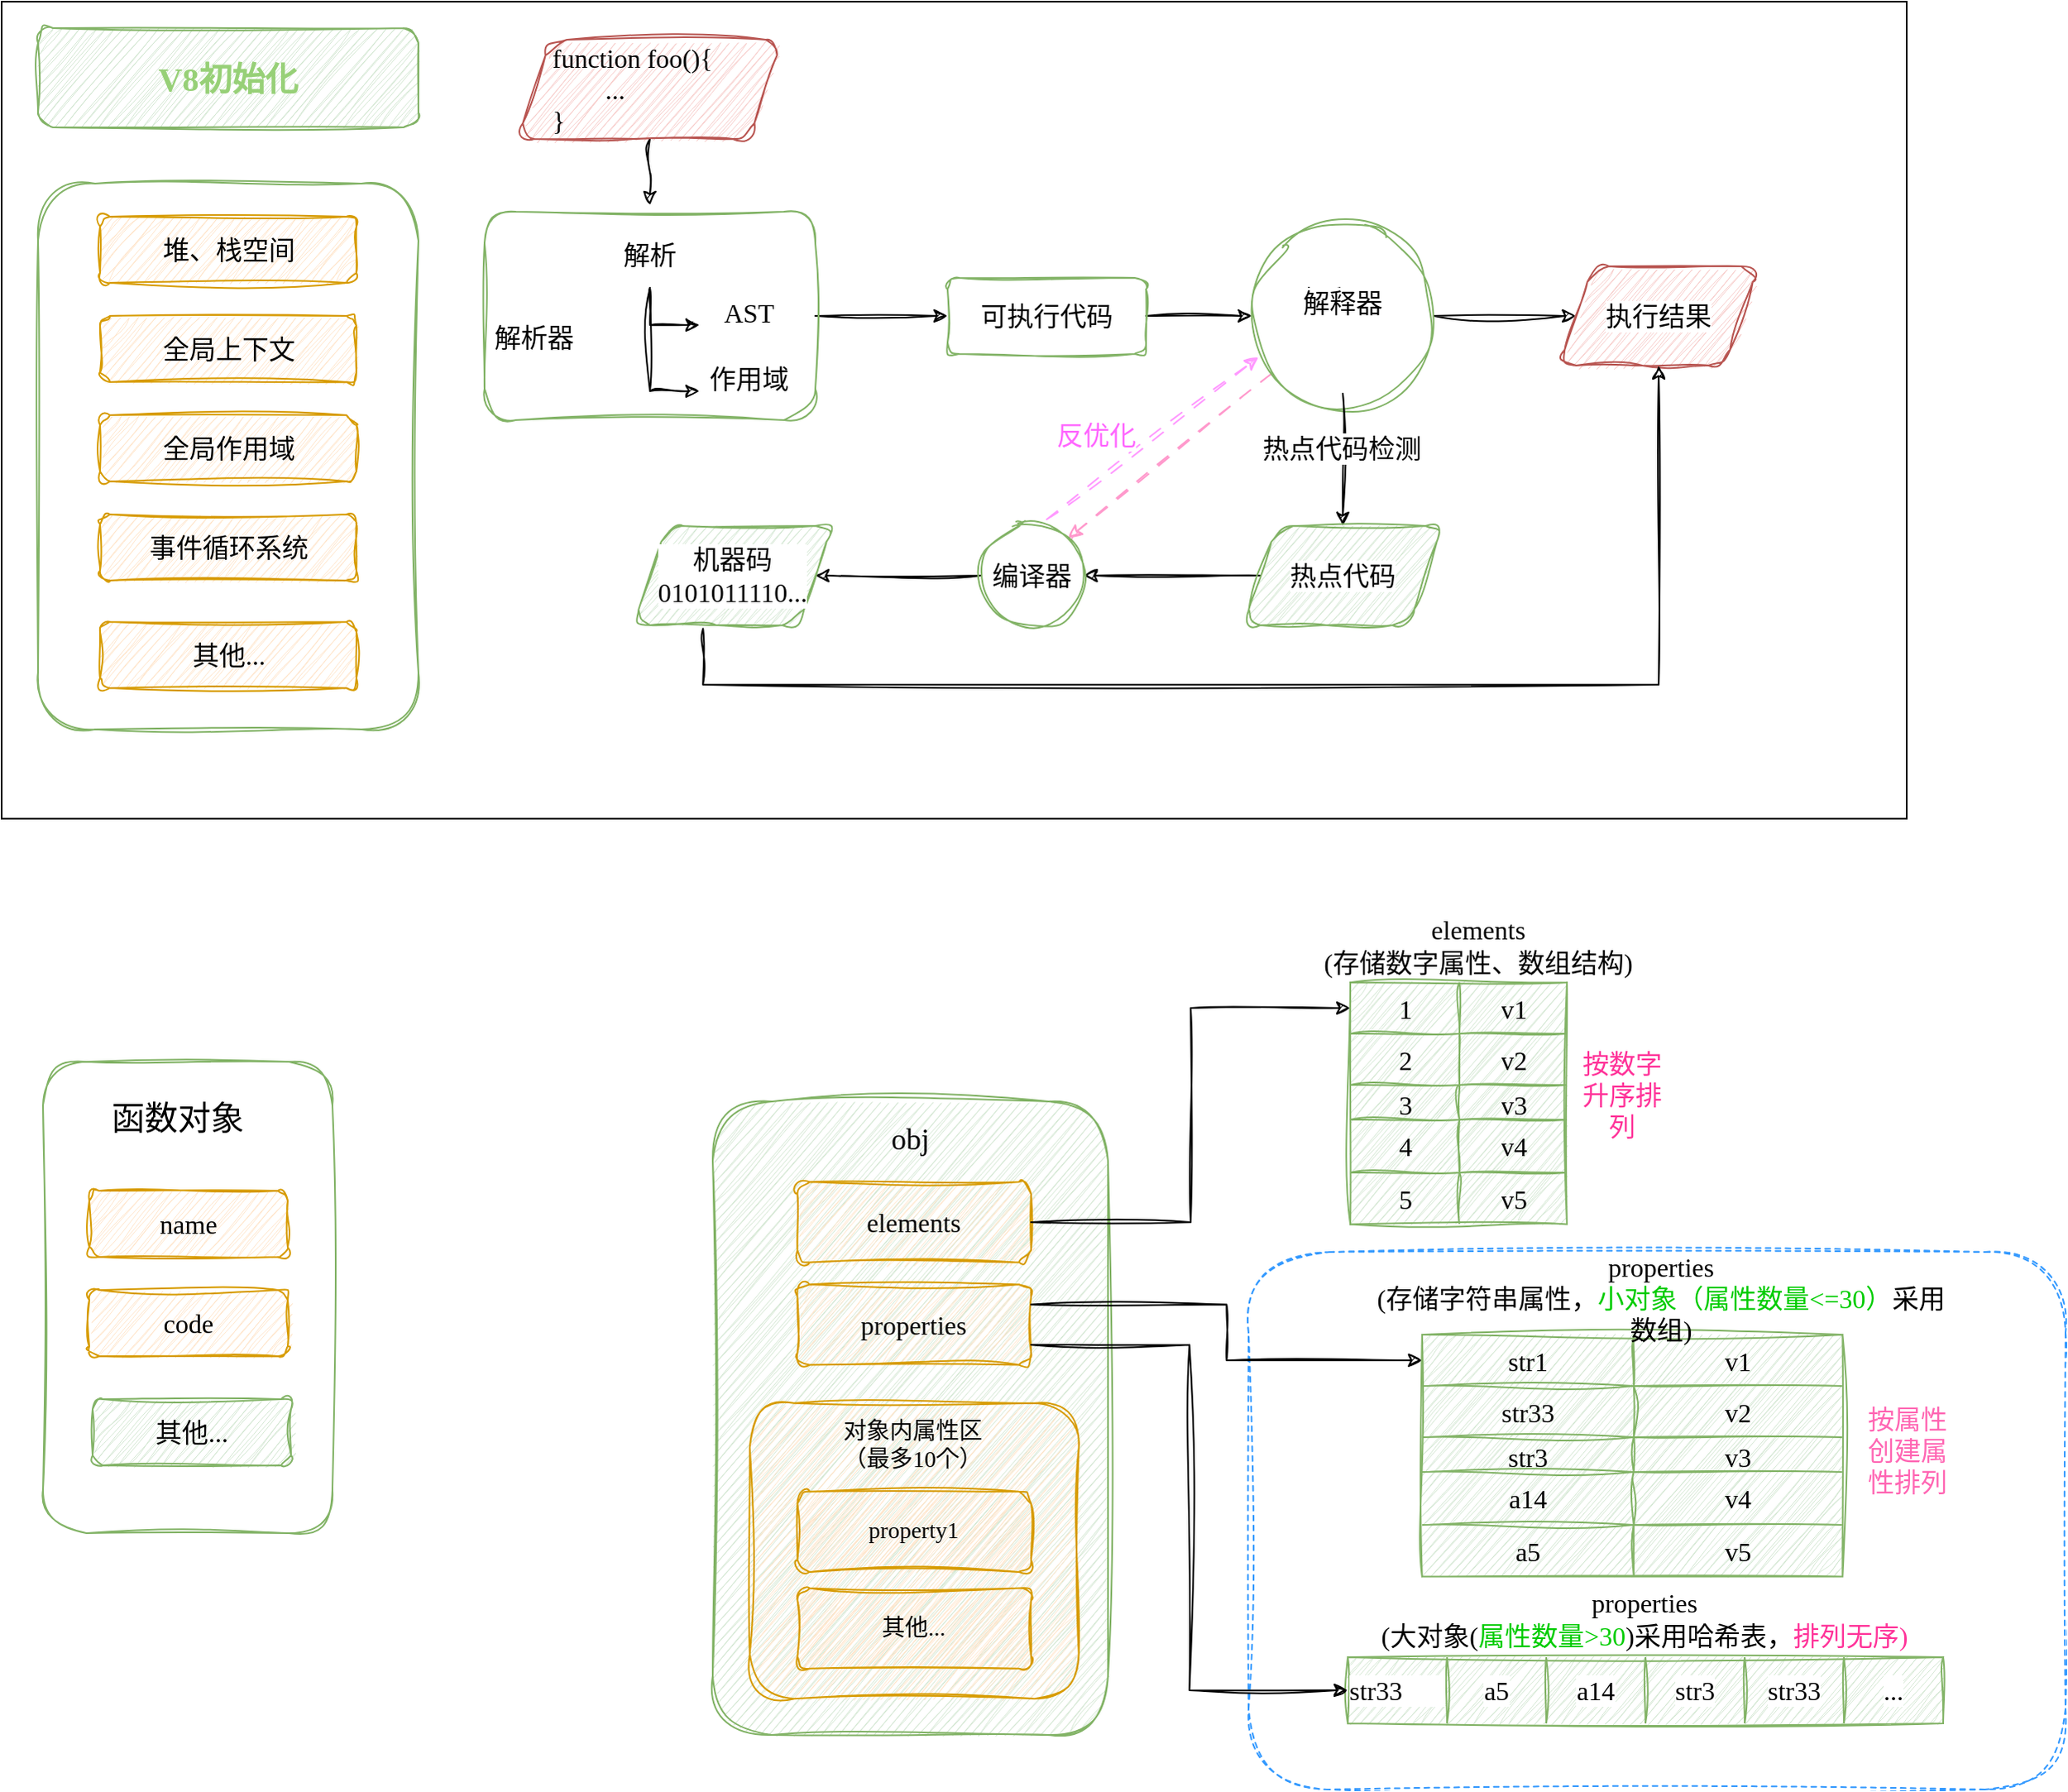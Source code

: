 <mxfile version="24.7.6">
  <diagram name="第 1 页" id="N8yTu8ngsfM2NgkB9GH7">
    <mxGraphModel dx="1420" dy="813" grid="0" gridSize="10" guides="1" tooltips="1" connect="1" arrows="1" fold="1" page="1" pageScale="1" pageWidth="2336" pageHeight="1654" math="0" shadow="0">
      <root>
        <mxCell id="0" />
        <mxCell id="1" parent="0" />
        <mxCell id="8RS-Y_VaHB5oV3ZXM7iS-42" value="" style="group" parent="1" vertex="1" connectable="0">
          <mxGeometry x="85" y="26" width="1138" height="484" as="geometry" />
        </mxCell>
        <mxCell id="3fp7J-1nxwor3pY37bPl-29" value="" style="group;sketch=1;curveFitting=1;jiggle=2;" vertex="1" connectable="0" parent="8RS-Y_VaHB5oV3ZXM7iS-42">
          <mxGeometry x="-22" y="-16" width="1152" height="494" as="geometry" />
        </mxCell>
        <mxCell id="3fp7J-1nxwor3pY37bPl-28" value="" style="rounded=0;whiteSpace=wrap;html=1;" vertex="1" parent="3fp7J-1nxwor3pY37bPl-29">
          <mxGeometry width="1152" height="494" as="geometry" />
        </mxCell>
        <mxCell id="8RS-Y_VaHB5oV3ZXM7iS-1" value="&lt;b style=&quot;font-size: 20px;&quot;&gt;V8初始化&lt;/b&gt;" style="rounded=1;whiteSpace=wrap;html=1;sketch=1;curveFitting=1;jiggle=2;fontSize=20;fontFamily=ZCOOL KuaiLe;fontSource=https%3A%2F%2Ffonts.googleapis.com%2Fcss%3Ffamily%3DZCOOL%2BKuaiLe;fillColor=#d5e8d4;strokeColor=#82b366;fontStyle=0;fontColor=#97D077;" parent="3fp7J-1nxwor3pY37bPl-29" vertex="1">
          <mxGeometry x="22" y="16" width="230" height="60" as="geometry" />
        </mxCell>
        <mxCell id="8RS-Y_VaHB5oV3ZXM7iS-2" value="" style="rounded=1;whiteSpace=wrap;html=1;sketch=1;curveFitting=1;jiggle=2;fontSize=16;fontFamily=ZCOOL KuaiLe;fontSource=https%3A%2F%2Ffonts.googleapis.com%2Fcss%3Ffamily%3DZCOOL%2BKuaiLe;fontStyle=0;fillColor=none;strokeColor=#82b366;" parent="3fp7J-1nxwor3pY37bPl-29" vertex="1">
          <mxGeometry x="22" y="110" width="230" height="330" as="geometry" />
        </mxCell>
        <mxCell id="8RS-Y_VaHB5oV3ZXM7iS-4" value="堆、栈空间" style="rounded=1;whiteSpace=wrap;html=1;sketch=1;curveFitting=1;jiggle=2;fontSize=16;fontFamily=ZCOOL KuaiLe;fontSource=https%3A%2F%2Ffonts.googleapis.com%2Fcss%3Ffamily%3DZCOOL%2BKuaiLe;fillColor=#ffe6cc;strokeColor=#d79b00;fontStyle=0" parent="3fp7J-1nxwor3pY37bPl-29" vertex="1">
          <mxGeometry x="59.5" y="130" width="155" height="40" as="geometry" />
        </mxCell>
        <mxCell id="8RS-Y_VaHB5oV3ZXM7iS-5" value="全局上下文" style="rounded=1;whiteSpace=wrap;html=1;sketch=1;curveFitting=1;jiggle=2;fontSize=16;fontFamily=ZCOOL KuaiLe;fontSource=https%3A%2F%2Ffonts.googleapis.com%2Fcss%3Ffamily%3DZCOOL%2BKuaiLe;fillColor=#ffe6cc;strokeColor=#d79b00;fontStyle=0" parent="3fp7J-1nxwor3pY37bPl-29" vertex="1">
          <mxGeometry x="59.5" y="190" width="155" height="40" as="geometry" />
        </mxCell>
        <mxCell id="8RS-Y_VaHB5oV3ZXM7iS-6" value="全局作用域" style="rounded=1;whiteSpace=wrap;html=1;sketch=1;curveFitting=1;jiggle=2;fontSize=16;fontFamily=ZCOOL KuaiLe;fontSource=https%3A%2F%2Ffonts.googleapis.com%2Fcss%3Ffamily%3DZCOOL%2BKuaiLe;fillColor=#ffe6cc;strokeColor=#d79b00;fontStyle=0" parent="3fp7J-1nxwor3pY37bPl-29" vertex="1">
          <mxGeometry x="59.5" y="250" width="155" height="40" as="geometry" />
        </mxCell>
        <mxCell id="8RS-Y_VaHB5oV3ZXM7iS-7" value="事件循环系统" style="rounded=1;whiteSpace=wrap;html=1;sketch=1;curveFitting=1;jiggle=2;fontSize=16;fontFamily=ZCOOL KuaiLe;fontSource=https%3A%2F%2Ffonts.googleapis.com%2Fcss%3Ffamily%3DZCOOL%2BKuaiLe;fillColor=#ffe6cc;strokeColor=#d79b00;fontStyle=0" parent="3fp7J-1nxwor3pY37bPl-29" vertex="1">
          <mxGeometry x="59.5" y="310" width="155" height="40" as="geometry" />
        </mxCell>
        <mxCell id="8RS-Y_VaHB5oV3ZXM7iS-8" value="其他..." style="rounded=1;whiteSpace=wrap;html=1;sketch=1;curveFitting=1;jiggle=2;fontSize=16;fontFamily=ZCOOL KuaiLe;fontSource=https%3A%2F%2Ffonts.googleapis.com%2Fcss%3Ffamily%3DZCOOL%2BKuaiLe;fillColor=#ffe6cc;strokeColor=#d79b00;fontStyle=0" parent="3fp7J-1nxwor3pY37bPl-29" vertex="1">
          <mxGeometry x="59.5" y="375" width="155" height="40" as="geometry" />
        </mxCell>
        <mxCell id="8RS-Y_VaHB5oV3ZXM7iS-10" style="edgeStyle=orthogonalEdgeStyle;rounded=0;orthogonalLoop=1;jettySize=auto;html=1;fontFamily=ZCOOL KuaiLe;fontSource=https%3A%2F%2Ffonts.googleapis.com%2Fcss%3Ffamily%3DZCOOL%2BKuaiLe;fontSize=16;fontColor=default;fontStyle=0;sketch=1;curveFitting=1;jiggle=2;" parent="3fp7J-1nxwor3pY37bPl-29" source="8RS-Y_VaHB5oV3ZXM7iS-9" edge="1">
          <mxGeometry relative="1" as="geometry">
            <mxPoint x="392" y="123" as="targetPoint" />
          </mxGeometry>
        </mxCell>
        <mxCell id="8RS-Y_VaHB5oV3ZXM7iS-9" value="function foo(){&lt;br&gt;&lt;span style=&quot;white-space: pre;&quot;&gt;&#x9;&lt;/span&gt;...&lt;div&gt;}&lt;/div&gt;" style="shape=parallelogram;perimeter=parallelogramPerimeter;whiteSpace=wrap;html=1;fixedSize=1;rounded=1;sketch=1;jiggle=2;curveFitting=1;strokeColor=#b85450;align=left;verticalAlign=middle;fontFamily=ZCOOL KuaiLe;fontSource=https%3A%2F%2Ffonts.googleapis.com%2Fcss%3Ffamily%3DZCOOL%2BKuaiLe;fontSize=16;fontStyle=0;fillColor=#f8cecc;spacingLeft=19;" parent="3fp7J-1nxwor3pY37bPl-29" vertex="1">
          <mxGeometry x="312" y="23" width="160" height="60" as="geometry" />
        </mxCell>
        <mxCell id="8RS-Y_VaHB5oV3ZXM7iS-19" style="edgeStyle=orthogonalEdgeStyle;shape=connector;rounded=0;sketch=1;jiggle=2;curveFitting=1;orthogonalLoop=1;jettySize=auto;html=1;entryX=0;entryY=0.5;entryDx=0;entryDy=0;strokeColor=default;align=center;verticalAlign=middle;fontFamily=ZCOOL KuaiLe;fontSource=https%3A%2F%2Ffonts.googleapis.com%2Fcss%3Ffamily%3DZCOOL%2BKuaiLe;fontSize=16;fontColor=default;fontStyle=0;labelBackgroundColor=default;endArrow=classic;" parent="3fp7J-1nxwor3pY37bPl-29" source="8RS-Y_VaHB5oV3ZXM7iS-11" target="8RS-Y_VaHB5oV3ZXM7iS-18" edge="1">
          <mxGeometry relative="1" as="geometry" />
        </mxCell>
        <mxCell id="8RS-Y_VaHB5oV3ZXM7iS-11" value="" style="rounded=1;whiteSpace=wrap;html=1;sketch=1;jiggle=2;curveFitting=1;strokeColor=#82b366;align=center;verticalAlign=middle;fontFamily=ZCOOL KuaiLe;fontSource=https%3A%2F%2Ffonts.googleapis.com%2Fcss%3Ffamily%3DZCOOL%2BKuaiLe;fontSize=16;fontColor=default;fontStyle=0;labelBackgroundColor=default;fillColor=none;" parent="3fp7J-1nxwor3pY37bPl-29" vertex="1">
          <mxGeometry x="292" y="127" width="200" height="126" as="geometry" />
        </mxCell>
        <mxCell id="8RS-Y_VaHB5oV3ZXM7iS-12" value="解析器" style="text;html=1;align=center;verticalAlign=middle;whiteSpace=wrap;rounded=0;fontFamily=ZCOOL KuaiLe;fontSource=https%3A%2F%2Ffonts.googleapis.com%2Fcss%3Ffamily%3DZCOOL%2BKuaiLe;fontSize=16;fontColor=default;fontStyle=0;labelBackgroundColor=default;" parent="3fp7J-1nxwor3pY37bPl-29" vertex="1">
          <mxGeometry x="292" y="183" width="60" height="40" as="geometry" />
        </mxCell>
        <mxCell id="8RS-Y_VaHB5oV3ZXM7iS-13" value="AST" style="text;html=1;align=center;verticalAlign=middle;whiteSpace=wrap;rounded=0;fontFamily=ZCOOL KuaiLe;fontSource=https%3A%2F%2Ffonts.googleapis.com%2Fcss%3Ffamily%3DZCOOL%2BKuaiLe;fontSize=16;fontColor=default;fontStyle=0;labelBackgroundColor=default;" parent="3fp7J-1nxwor3pY37bPl-29" vertex="1">
          <mxGeometry x="422" y="173" width="60" height="30" as="geometry" />
        </mxCell>
        <mxCell id="8RS-Y_VaHB5oV3ZXM7iS-14" value="作用域" style="text;html=1;align=center;verticalAlign=middle;whiteSpace=wrap;rounded=0;fontFamily=ZCOOL KuaiLe;fontSource=https%3A%2F%2Ffonts.googleapis.com%2Fcss%3Ffamily%3DZCOOL%2BKuaiLe;fontSize=16;fontColor=default;fontStyle=0;labelBackgroundColor=default;" parent="3fp7J-1nxwor3pY37bPl-29" vertex="1">
          <mxGeometry x="422" y="213" width="60" height="30" as="geometry" />
        </mxCell>
        <mxCell id="8RS-Y_VaHB5oV3ZXM7iS-16" style="edgeStyle=orthogonalEdgeStyle;shape=connector;rounded=0;sketch=1;jiggle=2;curveFitting=1;orthogonalLoop=1;jettySize=auto;html=1;entryX=0;entryY=0.75;entryDx=0;entryDy=0;strokeColor=default;align=center;verticalAlign=middle;fontFamily=ZCOOL KuaiLe;fontSource=https%3A%2F%2Ffonts.googleapis.com%2Fcss%3Ffamily%3DZCOOL%2BKuaiLe;fontSize=16;fontColor=default;fontStyle=0;labelBackgroundColor=default;endArrow=classic;" parent="3fp7J-1nxwor3pY37bPl-29" source="8RS-Y_VaHB5oV3ZXM7iS-15" target="8RS-Y_VaHB5oV3ZXM7iS-13" edge="1">
          <mxGeometry relative="1" as="geometry" />
        </mxCell>
        <mxCell id="8RS-Y_VaHB5oV3ZXM7iS-17" style="edgeStyle=orthogonalEdgeStyle;shape=connector;rounded=0;sketch=1;jiggle=2;curveFitting=1;orthogonalLoop=1;jettySize=auto;html=1;entryX=0;entryY=0.75;entryDx=0;entryDy=0;strokeColor=default;align=center;verticalAlign=middle;fontFamily=ZCOOL KuaiLe;fontSource=https%3A%2F%2Ffonts.googleapis.com%2Fcss%3Ffamily%3DZCOOL%2BKuaiLe;fontSize=16;fontColor=default;fontStyle=0;labelBackgroundColor=default;endArrow=classic;" parent="3fp7J-1nxwor3pY37bPl-29" source="8RS-Y_VaHB5oV3ZXM7iS-15" target="8RS-Y_VaHB5oV3ZXM7iS-14" edge="1">
          <mxGeometry relative="1" as="geometry" />
        </mxCell>
        <mxCell id="8RS-Y_VaHB5oV3ZXM7iS-15" value="解析" style="text;html=1;align=center;verticalAlign=middle;whiteSpace=wrap;rounded=0;fontFamily=ZCOOL KuaiLe;fontSource=https%3A%2F%2Ffonts.googleapis.com%2Fcss%3Ffamily%3DZCOOL%2BKuaiLe;fontSize=16;fontColor=default;fontStyle=0;labelBackgroundColor=default;" parent="3fp7J-1nxwor3pY37bPl-29" vertex="1">
          <mxGeometry x="362" y="133" width="60" height="40" as="geometry" />
        </mxCell>
        <mxCell id="8RS-Y_VaHB5oV3ZXM7iS-21" value="" style="edgeStyle=orthogonalEdgeStyle;shape=connector;rounded=0;sketch=1;jiggle=2;curveFitting=1;orthogonalLoop=1;jettySize=auto;html=1;strokeColor=default;align=center;verticalAlign=middle;fontFamily=ZCOOL KuaiLe;fontSource=https%3A%2F%2Ffonts.googleapis.com%2Fcss%3Ffamily%3DZCOOL%2BKuaiLe;fontSize=16;fontColor=default;fontStyle=0;labelBackgroundColor=default;endArrow=classic;" parent="3fp7J-1nxwor3pY37bPl-29" source="8RS-Y_VaHB5oV3ZXM7iS-18" target="8RS-Y_VaHB5oV3ZXM7iS-20" edge="1">
          <mxGeometry relative="1" as="geometry" />
        </mxCell>
        <mxCell id="8RS-Y_VaHB5oV3ZXM7iS-18" value="可执行代码" style="rounded=1;whiteSpace=wrap;html=1;sketch=1;jiggle=2;curveFitting=1;strokeColor=#82b366;align=center;verticalAlign=middle;fontFamily=ZCOOL KuaiLe;fontSource=https%3A%2F%2Ffonts.googleapis.com%2Fcss%3Ffamily%3DZCOOL%2BKuaiLe;fontSize=16;fontColor=default;fontStyle=0;labelBackgroundColor=default;fillColor=none;" parent="3fp7J-1nxwor3pY37bPl-29" vertex="1">
          <mxGeometry x="572" y="167" width="120" height="46" as="geometry" />
        </mxCell>
        <mxCell id="8RS-Y_VaHB5oV3ZXM7iS-23" value="" style="edgeStyle=orthogonalEdgeStyle;shape=connector;rounded=0;sketch=1;jiggle=2;curveFitting=1;orthogonalLoop=1;jettySize=auto;html=1;strokeColor=default;align=center;verticalAlign=middle;fontFamily=ZCOOL KuaiLe;fontSource=https%3A%2F%2Ffonts.googleapis.com%2Fcss%3Ffamily%3DZCOOL%2BKuaiLe;fontSize=16;fontColor=default;fontStyle=0;labelBackgroundColor=default;endArrow=classic;" parent="3fp7J-1nxwor3pY37bPl-29" source="8RS-Y_VaHB5oV3ZXM7iS-20" target="8RS-Y_VaHB5oV3ZXM7iS-22" edge="1">
          <mxGeometry relative="1" as="geometry" />
        </mxCell>
        <mxCell id="8RS-Y_VaHB5oV3ZXM7iS-38" style="shape=connector;rounded=0;orthogonalLoop=1;jettySize=auto;html=1;entryX=1;entryY=0;entryDx=0;entryDy=0;strokeColor=#FF99CC;align=center;verticalAlign=middle;fontFamily=ZCOOL KuaiLe;fontSource=https%3A%2F%2Ffonts.googleapis.com%2Fcss%3Ffamily%3DZCOOL%2BKuaiLe;fontSize=16;fontColor=default;fontStyle=0;labelBackgroundColor=default;endArrow=classic;dashed=1;dashPattern=8 8;sketch=1;curveFitting=1;jiggle=2;" parent="3fp7J-1nxwor3pY37bPl-29" source="8RS-Y_VaHB5oV3ZXM7iS-20" target="8RS-Y_VaHB5oV3ZXM7iS-31" edge="1">
          <mxGeometry relative="1" as="geometry" />
        </mxCell>
        <mxCell id="8RS-Y_VaHB5oV3ZXM7iS-20" value="&#xa;&lt;span style=&quot;color: rgb(0, 0, 0); font-family: &amp;quot;ZCOOL KuaiLe&amp;quot;; font-size: 16px; font-style: normal; font-variant-ligatures: normal; font-variant-caps: normal; font-weight: 400; letter-spacing: normal; orphans: 2; text-align: center; text-indent: 0px; text-transform: none; widows: 2; word-spacing: 0px; -webkit-text-stroke-width: 0px; white-space: normal; background-color: rgb(255, 255, 255); text-decoration-thickness: initial; text-decoration-style: initial; text-decoration-color: initial; display: inline !important; float: none;&quot;&gt;解释器&lt;/span&gt;&#xa;&#xa;" style="ellipse;whiteSpace=wrap;html=1;fontSize=16;fontFamily=ZCOOL KuaiLe;fillColor=none;strokeColor=#82b366;rounded=1;sketch=1;jiggle=2;curveFitting=1;fontSource=https%3A%2F%2Ffonts.googleapis.com%2Fcss%3Ffamily%3DZCOOL%2BKuaiLe;fontStyle=0;labelBackgroundColor=default;" parent="3fp7J-1nxwor3pY37bPl-29" vertex="1">
          <mxGeometry x="756" y="133.5" width="110" height="113" as="geometry" />
        </mxCell>
        <mxCell id="8RS-Y_VaHB5oV3ZXM7iS-22" value="执行结果" style="shape=parallelogram;perimeter=parallelogramPerimeter;whiteSpace=wrap;html=1;fixedSize=1;fontSize=16;fontFamily=ZCOOL KuaiLe;fillColor=#f8cecc;strokeColor=#b85450;rounded=1;sketch=1;jiggle=2;curveFitting=1;fontSource=https%3A%2F%2Ffonts.googleapis.com%2Fcss%3Ffamily%3DZCOOL%2BKuaiLe;fontStyle=0;labelBackgroundColor=default;" parent="3fp7J-1nxwor3pY37bPl-29" vertex="1">
          <mxGeometry x="942" y="160" width="120" height="60" as="geometry" />
        </mxCell>
        <mxCell id="8RS-Y_VaHB5oV3ZXM7iS-25" style="edgeStyle=orthogonalEdgeStyle;shape=connector;rounded=0;sketch=1;jiggle=2;curveFitting=1;orthogonalLoop=1;jettySize=auto;html=1;strokeColor=default;align=center;verticalAlign=middle;fontFamily=ZCOOL KuaiLe;fontSource=https%3A%2F%2Ffonts.googleapis.com%2Fcss%3Ffamily%3DZCOOL%2BKuaiLe;fontSize=16;fontColor=default;fontStyle=0;labelBackgroundColor=default;endArrow=classic;entryX=0.5;entryY=0;entryDx=0;entryDy=0;" parent="3fp7J-1nxwor3pY37bPl-29" source="8RS-Y_VaHB5oV3ZXM7iS-24" target="8RS-Y_VaHB5oV3ZXM7iS-28" edge="1">
          <mxGeometry relative="1" as="geometry">
            <mxPoint x="811.0" y="323" as="targetPoint" />
          </mxGeometry>
        </mxCell>
        <mxCell id="8RS-Y_VaHB5oV3ZXM7iS-26" value="热点代码检测" style="edgeLabel;html=1;align=center;verticalAlign=middle;resizable=0;points=[];rounded=1;sketch=1;jiggle=2;curveFitting=1;strokeColor=#82b366;fontFamily=ZCOOL KuaiLe;fontSource=https%3A%2F%2Ffonts.googleapis.com%2Fcss%3Ffamily%3DZCOOL%2BKuaiLe;fontSize=16;fontColor=default;fontStyle=0;labelBackgroundColor=default;fillColor=#d5e8d4;" parent="8RS-Y_VaHB5oV3ZXM7iS-25" vertex="1" connectable="0">
          <mxGeometry x="-0.179" y="-1" relative="1" as="geometry">
            <mxPoint as="offset" />
          </mxGeometry>
        </mxCell>
        <mxCell id="8RS-Y_VaHB5oV3ZXM7iS-24" value="" style="shape=image;html=1;verticalAlign=top;verticalLabelPosition=bottom;labelBackgroundColor=#ffffff;imageAspect=0;aspect=fixed;image=https://cdn4.iconfinder.com/data/icons/social-media-and-logos-12/32/Logo_reddit_robot-128.png;rounded=1;strokeColor=#82b366;align=center;fontFamily=ZCOOL KuaiLe;fontSource=https%3A%2F%2Ffonts.googleapis.com%2Fcss%3Ffamily%3DZCOOL%2BKuaiLe;fontSize=16;fontColor=#66B2FF;fontStyle=0;fillColor=#d5e8d4;sketch=1;curveFitting=1;jiggle=2;" parent="3fp7J-1nxwor3pY37bPl-29" vertex="1">
          <mxGeometry x="792" y="199" width="38" height="38" as="geometry" />
        </mxCell>
        <mxCell id="8RS-Y_VaHB5oV3ZXM7iS-29" style="edgeStyle=orthogonalEdgeStyle;shape=connector;rounded=0;sketch=1;jiggle=2;curveFitting=1;orthogonalLoop=1;jettySize=auto;html=1;strokeColor=default;align=center;verticalAlign=middle;fontFamily=ZCOOL KuaiLe;fontSource=https%3A%2F%2Ffonts.googleapis.com%2Fcss%3Ffamily%3DZCOOL%2BKuaiLe;fontSize=16;fontColor=default;fontStyle=0;labelBackgroundColor=default;endArrow=classic;" parent="3fp7J-1nxwor3pY37bPl-29" source="8RS-Y_VaHB5oV3ZXM7iS-28" target="8RS-Y_VaHB5oV3ZXM7iS-31" edge="1">
          <mxGeometry relative="1" as="geometry">
            <mxPoint x="702" y="363" as="targetPoint" />
          </mxGeometry>
        </mxCell>
        <mxCell id="8RS-Y_VaHB5oV3ZXM7iS-28" value="热点代码" style="shape=parallelogram;perimeter=parallelogramPerimeter;whiteSpace=wrap;html=1;fixedSize=1;rounded=1;sketch=1;jiggle=2;curveFitting=1;strokeColor=#82b366;align=center;verticalAlign=middle;fontFamily=ZCOOL KuaiLe;fontSource=https%3A%2F%2Ffonts.googleapis.com%2Fcss%3Ffamily%3DZCOOL%2BKuaiLe;fontSize=16;fontColor=default;fontStyle=0;labelBackgroundColor=default;fillColor=#d5e8d4;" parent="3fp7J-1nxwor3pY37bPl-29" vertex="1">
          <mxGeometry x="751" y="317" width="120" height="60" as="geometry" />
        </mxCell>
        <mxCell id="8RS-Y_VaHB5oV3ZXM7iS-30" value="解释器" style="text;html=1;align=center;verticalAlign=middle;whiteSpace=wrap;rounded=0;fontFamily=ZCOOL KuaiLe;fontSource=https%3A%2F%2Ffonts.googleapis.com%2Fcss%3Ffamily%3DZCOOL%2BKuaiLe;fontSize=16;fontColor=default;fontStyle=0;labelBackgroundColor=default;" parent="3fp7J-1nxwor3pY37bPl-29" vertex="1">
          <mxGeometry x="781" y="167" width="60" height="30" as="geometry" />
        </mxCell>
        <mxCell id="8RS-Y_VaHB5oV3ZXM7iS-33" style="edgeStyle=orthogonalEdgeStyle;shape=connector;rounded=0;sketch=1;jiggle=2;curveFitting=1;orthogonalLoop=1;jettySize=auto;html=1;strokeColor=default;align=center;verticalAlign=middle;fontFamily=ZCOOL KuaiLe;fontSource=https%3A%2F%2Ffonts.googleapis.com%2Fcss%3Ffamily%3DZCOOL%2BKuaiLe;fontSize=16;fontColor=default;fontStyle=0;labelBackgroundColor=default;endArrow=classic;" parent="3fp7J-1nxwor3pY37bPl-29" source="8RS-Y_VaHB5oV3ZXM7iS-31" target="8RS-Y_VaHB5oV3ZXM7iS-32" edge="1">
          <mxGeometry relative="1" as="geometry" />
        </mxCell>
        <mxCell id="8RS-Y_VaHB5oV3ZXM7iS-31" value="编译器" style="ellipse;whiteSpace=wrap;html=1;fontSize=16;fontFamily=ZCOOL KuaiLe;fillColor=none;strokeColor=#82b366;rounded=1;sketch=1;jiggle=2;curveFitting=1;fontSource=https%3A%2F%2Ffonts.googleapis.com%2Fcss%3Ffamily%3DZCOOL%2BKuaiLe;fontStyle=0;labelBackgroundColor=default;" parent="3fp7J-1nxwor3pY37bPl-29" vertex="1">
          <mxGeometry x="592" y="315" width="62.3" height="64" as="geometry" />
        </mxCell>
        <mxCell id="8RS-Y_VaHB5oV3ZXM7iS-34" style="edgeStyle=orthogonalEdgeStyle;shape=connector;rounded=0;sketch=1;jiggle=2;curveFitting=1;orthogonalLoop=1;jettySize=auto;html=1;entryX=0.5;entryY=1;entryDx=0;entryDy=0;strokeColor=default;align=center;verticalAlign=middle;fontFamily=ZCOOL KuaiLe;fontSource=https%3A%2F%2Ffonts.googleapis.com%2Fcss%3Ffamily%3DZCOOL%2BKuaiLe;fontSize=16;fontColor=default;fontStyle=0;labelBackgroundColor=default;endArrow=classic;exitX=0.351;exitY=1.036;exitDx=0;exitDy=0;exitPerimeter=0;" parent="3fp7J-1nxwor3pY37bPl-29" source="8RS-Y_VaHB5oV3ZXM7iS-32" target="8RS-Y_VaHB5oV3ZXM7iS-22" edge="1">
          <mxGeometry relative="1" as="geometry">
            <Array as="points">
              <mxPoint x="424" y="413" />
              <mxPoint x="1002" y="413" />
            </Array>
          </mxGeometry>
        </mxCell>
        <mxCell id="8RS-Y_VaHB5oV3ZXM7iS-32" value="机器码&lt;div&gt;0101011110...&lt;/div&gt;" style="shape=parallelogram;perimeter=parallelogramPerimeter;whiteSpace=wrap;html=1;fixedSize=1;rounded=1;sketch=1;jiggle=2;curveFitting=1;strokeColor=#82b366;align=center;verticalAlign=middle;fontFamily=ZCOOL KuaiLe;fontSource=https%3A%2F%2Ffonts.googleapis.com%2Fcss%3Ffamily%3DZCOOL%2BKuaiLe;fontSize=16;fontColor=default;fontStyle=0;labelBackgroundColor=default;fillColor=#d5e8d4;" parent="3fp7J-1nxwor3pY37bPl-29" vertex="1">
          <mxGeometry x="382" y="317" width="120" height="60" as="geometry" />
        </mxCell>
        <mxCell id="8RS-Y_VaHB5oV3ZXM7iS-39" style="shape=connector;rounded=0;orthogonalLoop=1;jettySize=auto;html=1;entryX=0.036;entryY=0.721;entryDx=0;entryDy=0;entryPerimeter=0;strokeColor=#FF99FF;align=center;verticalAlign=middle;fontFamily=ZCOOL KuaiLe;fontSource=https%3A%2F%2Ffonts.googleapis.com%2Fcss%3Ffamily%3DZCOOL%2BKuaiLe;fontSize=16;fontColor=default;fontStyle=0;labelBackgroundColor=default;endArrow=classic;dashed=1;dashPattern=8 8;sketch=1;curveFitting=1;jiggle=2;" parent="3fp7J-1nxwor3pY37bPl-29" target="8RS-Y_VaHB5oV3ZXM7iS-20" edge="1">
          <mxGeometry relative="1" as="geometry">
            <mxPoint x="632" y="313" as="sourcePoint" />
          </mxGeometry>
        </mxCell>
        <mxCell id="8RS-Y_VaHB5oV3ZXM7iS-40" value="反优化" style="text;html=1;align=center;verticalAlign=middle;whiteSpace=wrap;rounded=0;fontFamily=ZCOOL KuaiLe;fontSource=https%3A%2F%2Ffonts.googleapis.com%2Fcss%3Ffamily%3DZCOOL%2BKuaiLe;fontSize=16;fontColor=#FF66FF;fontStyle=0;labelBackgroundColor=default;" parent="3fp7J-1nxwor3pY37bPl-29" vertex="1">
          <mxGeometry x="632" y="246.5" width="60" height="30" as="geometry" />
        </mxCell>
        <mxCell id="3fp7J-1nxwor3pY37bPl-36" value="" style="group" vertex="1" connectable="0" parent="1">
          <mxGeometry x="88" y="651" width="175" height="285" as="geometry" />
        </mxCell>
        <mxCell id="3fp7J-1nxwor3pY37bPl-30" value="" style="rounded=1;whiteSpace=wrap;html=1;sketch=1;curveFitting=1;jiggle=2;fillColor=none;strokeColor=#82b366;" vertex="1" parent="3fp7J-1nxwor3pY37bPl-36">
          <mxGeometry width="175" height="285" as="geometry" />
        </mxCell>
        <mxCell id="3fp7J-1nxwor3pY37bPl-32" value="函数对象" style="text;html=1;align=center;verticalAlign=middle;whiteSpace=wrap;rounded=0;fontFamily=ZCOOL KuaiLe;fontSize=20;fontColor=default;fontSource=https%3A%2F%2Ffonts.googleapis.com%2Fcss%3Ffamily%3DZCOOL%2BKuaiLe;" vertex="1" parent="3fp7J-1nxwor3pY37bPl-36">
          <mxGeometry x="36" y="18" width="91" height="30" as="geometry" />
        </mxCell>
        <mxCell id="3fp7J-1nxwor3pY37bPl-33" value="name" style="rounded=1;whiteSpace=wrap;html=1;sketch=1;jiggle=2;curveFitting=1;strokeColor=#d79b00;align=center;verticalAlign=middle;fontFamily=ZCOOL KuaiLe;fontSize=16;fillColor=#ffe6cc;fontSource=https%3A%2F%2Ffonts.googleapis.com%2Fcss%3Ffamily%3DZCOOL%2BKuaiLe;" vertex="1" parent="3fp7J-1nxwor3pY37bPl-36">
          <mxGeometry x="28" y="78" width="120" height="40" as="geometry" />
        </mxCell>
        <mxCell id="3fp7J-1nxwor3pY37bPl-34" value="code" style="rounded=1;whiteSpace=wrap;html=1;sketch=1;jiggle=2;curveFitting=1;strokeColor=#d79b00;align=center;verticalAlign=middle;fontFamily=ZCOOL KuaiLe;fontSize=16;fillColor=#ffe6cc;fontSource=https%3A%2F%2Ffonts.googleapis.com%2Fcss%3Ffamily%3DZCOOL%2BKuaiLe;" vertex="1" parent="3fp7J-1nxwor3pY37bPl-36">
          <mxGeometry x="28" y="138" width="120" height="40" as="geometry" />
        </mxCell>
        <mxCell id="3fp7J-1nxwor3pY37bPl-35" value="其他..." style="rounded=1;whiteSpace=wrap;html=1;sketch=1;jiggle=2;curveFitting=1;strokeColor=#82b366;align=center;verticalAlign=middle;fontFamily=ZCOOL KuaiLe;fontSize=16;fillColor=#d5e8d4;fontSource=https%3A%2F%2Ffonts.googleapis.com%2Fcss%3Ffamily%3DZCOOL%2BKuaiLe;" vertex="1" parent="3fp7J-1nxwor3pY37bPl-36">
          <mxGeometry x="30" y="204" width="120" height="40" as="geometry" />
        </mxCell>
        <mxCell id="3fp7J-1nxwor3pY37bPl-105" value="" style="group" vertex="1" connectable="0" parent="1">
          <mxGeometry x="493" y="573" width="818" height="518" as="geometry" />
        </mxCell>
        <mxCell id="3fp7J-1nxwor3pY37bPl-104" value="" style="rounded=1;whiteSpace=wrap;html=1;sketch=1;jiggle=2;curveFitting=1;align=center;verticalAlign=middle;fontFamily=ZCOOL KuaiLe;fontSource=https%3A%2F%2Ffonts.googleapis.com%2Fcss%3Ffamily%3DZCOOL%2BKuaiLe;fontSize=16;labelBackgroundColor=default;dashed=1;strokeColor=#3399FF;" vertex="1" parent="3fp7J-1nxwor3pY37bPl-105">
          <mxGeometry x="324" y="193" width="494" height="325" as="geometry" />
        </mxCell>
        <mxCell id="3fp7J-1nxwor3pY37bPl-51" value="" style="group" vertex="1" connectable="0" parent="3fp7J-1nxwor3pY37bPl-105">
          <mxGeometry y="102" width="239" height="383" as="geometry" />
        </mxCell>
        <mxCell id="3fp7J-1nxwor3pY37bPl-37" value="" style="rounded=1;whiteSpace=wrap;html=1;sketch=1;jiggle=2;curveFitting=1;strokeColor=#82b366;align=center;verticalAlign=middle;fontFamily=ZCOOL KuaiLe;fontSource=https%3A%2F%2Ffonts.googleapis.com%2Fcss%3Ffamily%3DZCOOL%2BKuaiLe;fontSize=16;fontColor=default;fillColor=#d5e8d4;" vertex="1" parent="3fp7J-1nxwor3pY37bPl-51">
          <mxGeometry width="239" height="383.0" as="geometry" />
        </mxCell>
        <mxCell id="3fp7J-1nxwor3pY37bPl-38" value="obj" style="text;html=1;align=center;verticalAlign=middle;whiteSpace=wrap;rounded=0;fontFamily=ZCOOL KuaiLe;fontSource=https%3A%2F%2Ffonts.googleapis.com%2Fcss%3Ffamily%3DZCOOL%2BKuaiLe;fontSize=18;fontColor=default;" vertex="1" parent="3fp7J-1nxwor3pY37bPl-51">
          <mxGeometry x="84.18" y="4.863" width="70.64" height="36.476" as="geometry" />
        </mxCell>
        <mxCell id="3fp7J-1nxwor3pY37bPl-45" value="elements" style="rounded=1;whiteSpace=wrap;html=1;sketch=1;jiggle=2;curveFitting=1;strokeColor=#d79b00;align=center;verticalAlign=middle;fontFamily=ZCOOL KuaiLe;fontSize=16;fillColor=#ffe6cc;fontSource=https%3A%2F%2Ffonts.googleapis.com%2Fcss%3Ffamily%3DZCOOL%2BKuaiLe;" vertex="1" parent="3fp7J-1nxwor3pY37bPl-51">
          <mxGeometry x="51.214" y="48.635" width="141.281" height="48.635" as="geometry" />
        </mxCell>
        <mxCell id="3fp7J-1nxwor3pY37bPl-46" value="properties" style="rounded=1;whiteSpace=wrap;html=1;sketch=1;jiggle=2;curveFitting=1;strokeColor=#d79b00;align=center;verticalAlign=middle;fontFamily=ZCOOL KuaiLe;fontSize=16;fillColor=#ffe6cc;fontSource=https%3A%2F%2Ffonts.googleapis.com%2Fcss%3Ffamily%3DZCOOL%2BKuaiLe;" vertex="1" parent="3fp7J-1nxwor3pY37bPl-51">
          <mxGeometry x="51.214" y="110.644" width="141.281" height="48.635" as="geometry" />
        </mxCell>
        <mxCell id="3fp7J-1nxwor3pY37bPl-47" value="" style="rounded=1;whiteSpace=wrap;html=1;sketch=1;jiggle=2;curveFitting=1;strokeColor=#d79b00;align=center;verticalAlign=middle;fontFamily=ZCOOL KuaiLe;fontSize=16;fillColor=#ffe6cc;fontSource=https%3A%2F%2Ffonts.googleapis.com%2Fcss%3Ffamily%3DZCOOL%2BKuaiLe;" vertex="1" parent="3fp7J-1nxwor3pY37bPl-51">
          <mxGeometry x="22.369" y="182.381" width="198.97" height="178.733" as="geometry" />
        </mxCell>
        <mxCell id="3fp7J-1nxwor3pY37bPl-48" value="对象内属性区&lt;div&gt;（最多10个）&lt;/div&gt;" style="text;html=1;align=center;verticalAlign=middle;whiteSpace=wrap;rounded=0;fontFamily=ZCOOL KuaiLe;fontSource=https%3A%2F%2Ffonts.googleapis.com%2Fcss%3Ffamily%3DZCOOL%2BKuaiLe;fontSize=14;fontColor=default;" vertex="1" parent="3fp7J-1nxwor3pY37bPl-51">
          <mxGeometry x="36.498" y="189.676" width="169.537" height="36.476" as="geometry" />
        </mxCell>
        <mxCell id="3fp7J-1nxwor3pY37bPl-49" value="property1" style="rounded=1;whiteSpace=wrap;html=1;sketch=1;jiggle=2;curveFitting=1;strokeColor=#d79b00;align=center;verticalAlign=middle;fontFamily=ZCOOL KuaiLe;fontSize=14;fillColor=#ffe6cc;fontSource=https%3A%2F%2Ffonts.googleapis.com%2Fcss%3Ffamily%3DZCOOL%2BKuaiLe;" vertex="1" parent="3fp7J-1nxwor3pY37bPl-51">
          <mxGeometry x="51.214" y="235.879" width="141.281" height="48.635" as="geometry" />
        </mxCell>
        <mxCell id="3fp7J-1nxwor3pY37bPl-50" value="其他..." style="rounded=1;whiteSpace=wrap;html=1;sketch=1;jiggle=2;curveFitting=1;strokeColor=#d79b00;align=center;verticalAlign=middle;fontFamily=ZCOOL KuaiLe;fontSize=14;fillColor=#ffe6cc;fontSource=https%3A%2F%2Ffonts.googleapis.com%2Fcss%3Ffamily%3DZCOOL%2BKuaiLe;" vertex="1" parent="3fp7J-1nxwor3pY37bPl-51">
          <mxGeometry x="51.214" y="294.241" width="141.281" height="48.635" as="geometry" />
        </mxCell>
        <mxCell id="3fp7J-1nxwor3pY37bPl-70" value="" style="group" vertex="1" connectable="0" parent="3fp7J-1nxwor3pY37bPl-105">
          <mxGeometry x="367" width="213" height="176.25" as="geometry" />
        </mxCell>
        <mxCell id="3fp7J-1nxwor3pY37bPl-53" value="" style="shape=table;startSize=0;container=1;collapsible=0;childLayout=tableLayout;rounded=1;sketch=1;jiggle=2;curveFitting=1;strokeColor=#82b366;align=center;verticalAlign=middle;fontFamily=ZCOOL KuaiLe;fontSource=https%3A%2F%2Ffonts.googleapis.com%2Fcss%3Ffamily%3DZCOOL%2BKuaiLe;fontSize=16;fontColor=default;fillColor=#d5e8d4;" vertex="1" parent="3fp7J-1nxwor3pY37bPl-70">
          <mxGeometry x="18.5" y="30" width="131" height="146.25" as="geometry" />
        </mxCell>
        <mxCell id="3fp7J-1nxwor3pY37bPl-54" value="" style="shape=tableRow;horizontal=0;startSize=0;swimlaneHead=0;swimlaneBody=0;strokeColor=inherit;top=0;left=0;bottom=0;right=0;collapsible=0;dropTarget=0;fillColor=none;points=[[0,0.5],[1,0.5]];portConstraint=eastwest;rounded=1;sketch=1;jiggle=2;curveFitting=1;align=center;verticalAlign=middle;fontFamily=ZCOOL KuaiLe;fontSource=https%3A%2F%2Ffonts.googleapis.com%2Fcss%3Ffamily%3DZCOOL%2BKuaiLe;fontSize=16;fontColor=default;" vertex="1" parent="3fp7J-1nxwor3pY37bPl-53">
          <mxGeometry width="131" height="31" as="geometry" />
        </mxCell>
        <mxCell id="3fp7J-1nxwor3pY37bPl-55" value="1" style="shape=partialRectangle;html=1;whiteSpace=wrap;connectable=0;strokeColor=inherit;overflow=hidden;fillColor=none;top=0;left=0;bottom=0;right=0;pointerEvents=1;rounded=1;sketch=1;jiggle=2;curveFitting=1;align=center;verticalAlign=middle;fontFamily=ZCOOL KuaiLe;fontSource=https%3A%2F%2Ffonts.googleapis.com%2Fcss%3Ffamily%3DZCOOL%2BKuaiLe;fontSize=16;fontColor=default;" vertex="1" parent="3fp7J-1nxwor3pY37bPl-54">
          <mxGeometry width="66" height="31" as="geometry">
            <mxRectangle width="66" height="31" as="alternateBounds" />
          </mxGeometry>
        </mxCell>
        <mxCell id="3fp7J-1nxwor3pY37bPl-56" value="v1" style="shape=partialRectangle;html=1;whiteSpace=wrap;connectable=0;strokeColor=inherit;overflow=hidden;fillColor=none;top=0;left=0;bottom=0;right=0;pointerEvents=1;rounded=1;sketch=1;jiggle=2;curveFitting=1;align=center;verticalAlign=middle;fontFamily=ZCOOL KuaiLe;fontSource=https%3A%2F%2Ffonts.googleapis.com%2Fcss%3Ffamily%3DZCOOL%2BKuaiLe;fontSize=16;fontColor=default;" vertex="1" parent="3fp7J-1nxwor3pY37bPl-54">
          <mxGeometry x="66" width="65" height="31" as="geometry">
            <mxRectangle width="65" height="31" as="alternateBounds" />
          </mxGeometry>
        </mxCell>
        <mxCell id="3fp7J-1nxwor3pY37bPl-57" value="" style="shape=tableRow;horizontal=0;startSize=0;swimlaneHead=0;swimlaneBody=0;strokeColor=inherit;top=0;left=0;bottom=0;right=0;collapsible=0;dropTarget=0;fillColor=none;points=[[0,0.5],[1,0.5]];portConstraint=eastwest;rounded=1;sketch=1;jiggle=2;curveFitting=1;align=center;verticalAlign=middle;fontFamily=ZCOOL KuaiLe;fontSource=https%3A%2F%2Ffonts.googleapis.com%2Fcss%3Ffamily%3DZCOOL%2BKuaiLe;fontSize=16;fontColor=default;" vertex="1" parent="3fp7J-1nxwor3pY37bPl-53">
          <mxGeometry y="31" width="131" height="31" as="geometry" />
        </mxCell>
        <mxCell id="3fp7J-1nxwor3pY37bPl-58" value="2" style="shape=partialRectangle;html=1;whiteSpace=wrap;connectable=0;strokeColor=inherit;overflow=hidden;fillColor=none;top=0;left=0;bottom=0;right=0;pointerEvents=1;rounded=1;sketch=1;jiggle=2;curveFitting=1;align=center;verticalAlign=middle;fontFamily=ZCOOL KuaiLe;fontSource=https%3A%2F%2Ffonts.googleapis.com%2Fcss%3Ffamily%3DZCOOL%2BKuaiLe;fontSize=16;fontColor=default;" vertex="1" parent="3fp7J-1nxwor3pY37bPl-57">
          <mxGeometry width="66" height="31" as="geometry">
            <mxRectangle width="66" height="31" as="alternateBounds" />
          </mxGeometry>
        </mxCell>
        <mxCell id="3fp7J-1nxwor3pY37bPl-59" value="v2" style="shape=partialRectangle;html=1;whiteSpace=wrap;connectable=0;strokeColor=inherit;overflow=hidden;fillColor=none;top=0;left=0;bottom=0;right=0;pointerEvents=1;rounded=1;sketch=1;jiggle=2;curveFitting=1;align=center;verticalAlign=middle;fontFamily=ZCOOL KuaiLe;fontSource=https%3A%2F%2Ffonts.googleapis.com%2Fcss%3Ffamily%3DZCOOL%2BKuaiLe;fontSize=16;fontColor=default;" vertex="1" parent="3fp7J-1nxwor3pY37bPl-57">
          <mxGeometry x="66" width="65" height="31" as="geometry">
            <mxRectangle width="65" height="31" as="alternateBounds" />
          </mxGeometry>
        </mxCell>
        <mxCell id="3fp7J-1nxwor3pY37bPl-60" value="" style="shape=tableRow;horizontal=0;startSize=0;swimlaneHead=0;swimlaneBody=0;strokeColor=inherit;top=0;left=0;bottom=0;right=0;collapsible=0;dropTarget=0;fillColor=none;points=[[0,0.5],[1,0.5]];portConstraint=eastwest;rounded=1;sketch=1;jiggle=2;curveFitting=1;align=center;verticalAlign=middle;fontFamily=ZCOOL KuaiLe;fontSource=https%3A%2F%2Ffonts.googleapis.com%2Fcss%3Ffamily%3DZCOOL%2BKuaiLe;fontSize=16;fontColor=default;" vertex="1" parent="3fp7J-1nxwor3pY37bPl-53">
          <mxGeometry y="62" width="131" height="21" as="geometry" />
        </mxCell>
        <mxCell id="3fp7J-1nxwor3pY37bPl-61" value="3" style="shape=partialRectangle;html=1;whiteSpace=wrap;connectable=0;strokeColor=inherit;overflow=hidden;fillColor=none;top=0;left=0;bottom=0;right=0;pointerEvents=1;rounded=1;sketch=1;jiggle=2;curveFitting=1;align=center;verticalAlign=middle;fontFamily=ZCOOL KuaiLe;fontSource=https%3A%2F%2Ffonts.googleapis.com%2Fcss%3Ffamily%3DZCOOL%2BKuaiLe;fontSize=16;fontColor=default;" vertex="1" parent="3fp7J-1nxwor3pY37bPl-60">
          <mxGeometry width="66" height="21" as="geometry">
            <mxRectangle width="66" height="21" as="alternateBounds" />
          </mxGeometry>
        </mxCell>
        <mxCell id="3fp7J-1nxwor3pY37bPl-62" value="v3" style="shape=partialRectangle;html=1;whiteSpace=wrap;connectable=0;strokeColor=inherit;overflow=hidden;fillColor=none;top=0;left=0;bottom=0;right=0;pointerEvents=1;rounded=1;sketch=1;jiggle=2;curveFitting=1;align=center;verticalAlign=middle;fontFamily=ZCOOL KuaiLe;fontSource=https%3A%2F%2Ffonts.googleapis.com%2Fcss%3Ffamily%3DZCOOL%2BKuaiLe;fontSize=16;fontColor=default;" vertex="1" parent="3fp7J-1nxwor3pY37bPl-60">
          <mxGeometry x="66" width="65" height="21" as="geometry">
            <mxRectangle width="65" height="21" as="alternateBounds" />
          </mxGeometry>
        </mxCell>
        <mxCell id="3fp7J-1nxwor3pY37bPl-63" value="" style="shape=tableRow;horizontal=0;startSize=0;swimlaneHead=0;swimlaneBody=0;strokeColor=inherit;top=0;left=0;bottom=0;right=0;collapsible=0;dropTarget=0;fillColor=none;points=[[0,0.5],[1,0.5]];portConstraint=eastwest;rounded=1;sketch=1;jiggle=2;curveFitting=1;align=center;verticalAlign=middle;fontFamily=ZCOOL KuaiLe;fontSource=https%3A%2F%2Ffonts.googleapis.com%2Fcss%3Ffamily%3DZCOOL%2BKuaiLe;fontSize=16;fontColor=default;" vertex="1" parent="3fp7J-1nxwor3pY37bPl-53">
          <mxGeometry y="83" width="131" height="32" as="geometry" />
        </mxCell>
        <mxCell id="3fp7J-1nxwor3pY37bPl-64" value="4" style="shape=partialRectangle;html=1;whiteSpace=wrap;connectable=0;strokeColor=inherit;overflow=hidden;fillColor=none;top=0;left=0;bottom=0;right=0;pointerEvents=1;rounded=1;sketch=1;jiggle=2;curveFitting=1;align=center;verticalAlign=middle;fontFamily=ZCOOL KuaiLe;fontSource=https%3A%2F%2Ffonts.googleapis.com%2Fcss%3Ffamily%3DZCOOL%2BKuaiLe;fontSize=16;fontColor=default;" vertex="1" parent="3fp7J-1nxwor3pY37bPl-63">
          <mxGeometry width="66" height="32" as="geometry">
            <mxRectangle width="66" height="32" as="alternateBounds" />
          </mxGeometry>
        </mxCell>
        <mxCell id="3fp7J-1nxwor3pY37bPl-65" value="v4" style="shape=partialRectangle;html=1;whiteSpace=wrap;connectable=0;strokeColor=inherit;overflow=hidden;fillColor=none;top=0;left=0;bottom=0;right=0;pointerEvents=1;rounded=1;sketch=1;jiggle=2;curveFitting=1;align=center;verticalAlign=middle;fontFamily=ZCOOL KuaiLe;fontSource=https%3A%2F%2Ffonts.googleapis.com%2Fcss%3Ffamily%3DZCOOL%2BKuaiLe;fontSize=16;fontColor=default;" vertex="1" parent="3fp7J-1nxwor3pY37bPl-63">
          <mxGeometry x="66" width="65" height="32" as="geometry">
            <mxRectangle width="65" height="32" as="alternateBounds" />
          </mxGeometry>
        </mxCell>
        <mxCell id="3fp7J-1nxwor3pY37bPl-66" value="" style="shape=tableRow;horizontal=0;startSize=0;swimlaneHead=0;swimlaneBody=0;strokeColor=inherit;top=0;left=0;bottom=0;right=0;collapsible=0;dropTarget=0;fillColor=none;points=[[0,0.5],[1,0.5]];portConstraint=eastwest;rounded=1;sketch=1;jiggle=2;curveFitting=1;align=center;verticalAlign=middle;fontFamily=ZCOOL KuaiLe;fontSource=https%3A%2F%2Ffonts.googleapis.com%2Fcss%3Ffamily%3DZCOOL%2BKuaiLe;fontSize=16;fontColor=default;" vertex="1" parent="3fp7J-1nxwor3pY37bPl-53">
          <mxGeometry y="115" width="131" height="31" as="geometry" />
        </mxCell>
        <mxCell id="3fp7J-1nxwor3pY37bPl-67" value="5" style="shape=partialRectangle;html=1;whiteSpace=wrap;connectable=0;strokeColor=inherit;overflow=hidden;fillColor=none;top=0;left=0;bottom=0;right=0;pointerEvents=1;rounded=1;sketch=1;jiggle=2;curveFitting=1;align=center;verticalAlign=middle;fontFamily=ZCOOL KuaiLe;fontSource=https%3A%2F%2Ffonts.googleapis.com%2Fcss%3Ffamily%3DZCOOL%2BKuaiLe;fontSize=16;fontColor=default;" vertex="1" parent="3fp7J-1nxwor3pY37bPl-66">
          <mxGeometry width="66" height="31" as="geometry">
            <mxRectangle width="66" height="31" as="alternateBounds" />
          </mxGeometry>
        </mxCell>
        <mxCell id="3fp7J-1nxwor3pY37bPl-68" value="v5" style="shape=partialRectangle;html=1;whiteSpace=wrap;connectable=0;strokeColor=inherit;overflow=hidden;fillColor=none;top=0;left=0;bottom=0;right=0;pointerEvents=1;rounded=1;sketch=1;jiggle=2;curveFitting=1;align=center;verticalAlign=middle;fontFamily=ZCOOL KuaiLe;fontSource=https%3A%2F%2Ffonts.googleapis.com%2Fcss%3Ffamily%3DZCOOL%2BKuaiLe;fontSize=16;fontColor=default;" vertex="1" parent="3fp7J-1nxwor3pY37bPl-66">
          <mxGeometry x="66" width="65" height="31" as="geometry">
            <mxRectangle width="65" height="31" as="alternateBounds" />
          </mxGeometry>
        </mxCell>
        <mxCell id="3fp7J-1nxwor3pY37bPl-69" value="elements&lt;div&gt;(存储数字属性、数组结构)&lt;/div&gt;" style="text;html=1;align=center;verticalAlign=middle;whiteSpace=wrap;rounded=0;fontFamily=ZCOOL KuaiLe;fontSource=https%3A%2F%2Ffonts.googleapis.com%2Fcss%3Ffamily%3DZCOOL%2BKuaiLe;fontSize=16;fontColor=default;" vertex="1" parent="3fp7J-1nxwor3pY37bPl-70">
          <mxGeometry y="-7" width="192" height="30" as="geometry" />
        </mxCell>
        <mxCell id="3fp7J-1nxwor3pY37bPl-91" value="按数字升序排列" style="text;html=1;align=center;verticalAlign=middle;whiteSpace=wrap;rounded=0;fontFamily=ZCOOL KuaiLe;fontSource=https%3A%2F%2Ffonts.googleapis.com%2Fcss%3Ffamily%3DZCOOL%2BKuaiLe;fontSize=16;fontColor=#FF3399;labelBackgroundColor=default;" vertex="1" parent="3fp7J-1nxwor3pY37bPl-70">
          <mxGeometry x="153" y="54" width="60" height="88" as="geometry" />
        </mxCell>
        <mxCell id="3fp7J-1nxwor3pY37bPl-71" style="edgeStyle=orthogonalEdgeStyle;rounded=0;orthogonalLoop=1;jettySize=auto;html=1;entryX=0;entryY=0.5;entryDx=0;entryDy=0;fontFamily=ZCOOL KuaiLe;fontSource=https%3A%2F%2Ffonts.googleapis.com%2Fcss%3Ffamily%3DZCOOL%2BKuaiLe;fontSize=16;fontColor=default;exitX=1;exitY=0.5;exitDx=0;exitDy=0;sketch=1;curveFitting=1;jiggle=2;" edge="1" parent="3fp7J-1nxwor3pY37bPl-105" source="3fp7J-1nxwor3pY37bPl-45" target="3fp7J-1nxwor3pY37bPl-54">
          <mxGeometry relative="1" as="geometry" />
        </mxCell>
        <mxCell id="3fp7J-1nxwor3pY37bPl-72" value="" style="group" vertex="1" connectable="0" parent="3fp7J-1nxwor3pY37bPl-105">
          <mxGeometry x="393" y="213" width="361" height="176.25" as="geometry" />
        </mxCell>
        <mxCell id="3fp7J-1nxwor3pY37bPl-73" value="" style="shape=table;startSize=0;container=1;collapsible=0;childLayout=tableLayout;rounded=1;sketch=1;jiggle=2;curveFitting=1;strokeColor=#82b366;align=center;verticalAlign=middle;fontFamily=ZCOOL KuaiLe;fontSource=https%3A%2F%2Ffonts.googleapis.com%2Fcss%3Ffamily%3DZCOOL%2BKuaiLe;fontSize=16;fontColor=default;fillColor=#d5e8d4;" vertex="1" parent="3fp7J-1nxwor3pY37bPl-72">
          <mxGeometry x="35.908" y="30" width="254.269" height="146.25" as="geometry" />
        </mxCell>
        <mxCell id="3fp7J-1nxwor3pY37bPl-74" value="" style="shape=tableRow;horizontal=0;startSize=0;swimlaneHead=0;swimlaneBody=0;strokeColor=inherit;top=0;left=0;bottom=0;right=0;collapsible=0;dropTarget=0;fillColor=none;points=[[0,0.5],[1,0.5]];portConstraint=eastwest;rounded=1;sketch=1;jiggle=2;curveFitting=1;align=center;verticalAlign=middle;fontFamily=ZCOOL KuaiLe;fontSource=https%3A%2F%2Ffonts.googleapis.com%2Fcss%3Ffamily%3DZCOOL%2BKuaiLe;fontSize=16;fontColor=default;" vertex="1" parent="3fp7J-1nxwor3pY37bPl-73">
          <mxGeometry width="254.269" height="31" as="geometry" />
        </mxCell>
        <mxCell id="3fp7J-1nxwor3pY37bPl-75" value="str1" style="shape=partialRectangle;html=1;whiteSpace=wrap;connectable=0;strokeColor=inherit;overflow=hidden;fillColor=none;top=0;left=0;bottom=0;right=0;pointerEvents=1;rounded=1;sketch=1;jiggle=2;curveFitting=1;align=center;verticalAlign=middle;fontFamily=ZCOOL KuaiLe;fontSource=https%3A%2F%2Ffonts.googleapis.com%2Fcss%3Ffamily%3DZCOOL%2BKuaiLe;fontSize=16;fontColor=default;" vertex="1" parent="3fp7J-1nxwor3pY37bPl-74">
          <mxGeometry width="128" height="31" as="geometry">
            <mxRectangle width="128" height="31" as="alternateBounds" />
          </mxGeometry>
        </mxCell>
        <mxCell id="3fp7J-1nxwor3pY37bPl-76" value="v1" style="shape=partialRectangle;html=1;whiteSpace=wrap;connectable=0;strokeColor=inherit;overflow=hidden;fillColor=none;top=0;left=0;bottom=0;right=0;pointerEvents=1;rounded=1;sketch=1;jiggle=2;curveFitting=1;align=center;verticalAlign=middle;fontFamily=ZCOOL KuaiLe;fontSource=https%3A%2F%2Ffonts.googleapis.com%2Fcss%3Ffamily%3DZCOOL%2BKuaiLe;fontSize=16;fontColor=default;" vertex="1" parent="3fp7J-1nxwor3pY37bPl-74">
          <mxGeometry x="128" width="126" height="31" as="geometry">
            <mxRectangle width="126" height="31" as="alternateBounds" />
          </mxGeometry>
        </mxCell>
        <mxCell id="3fp7J-1nxwor3pY37bPl-77" value="" style="shape=tableRow;horizontal=0;startSize=0;swimlaneHead=0;swimlaneBody=0;strokeColor=inherit;top=0;left=0;bottom=0;right=0;collapsible=0;dropTarget=0;fillColor=none;points=[[0,0.5],[1,0.5]];portConstraint=eastwest;rounded=1;sketch=1;jiggle=2;curveFitting=1;align=center;verticalAlign=middle;fontFamily=ZCOOL KuaiLe;fontSource=https%3A%2F%2Ffonts.googleapis.com%2Fcss%3Ffamily%3DZCOOL%2BKuaiLe;fontSize=16;fontColor=default;" vertex="1" parent="3fp7J-1nxwor3pY37bPl-73">
          <mxGeometry y="31" width="254.269" height="31" as="geometry" />
        </mxCell>
        <mxCell id="3fp7J-1nxwor3pY37bPl-78" value="str33" style="shape=partialRectangle;html=1;whiteSpace=wrap;connectable=0;strokeColor=inherit;overflow=hidden;fillColor=none;top=0;left=0;bottom=0;right=0;pointerEvents=1;rounded=1;sketch=1;jiggle=2;curveFitting=1;align=center;verticalAlign=middle;fontFamily=ZCOOL KuaiLe;fontSource=https%3A%2F%2Ffonts.googleapis.com%2Fcss%3Ffamily%3DZCOOL%2BKuaiLe;fontSize=16;fontColor=default;" vertex="1" parent="3fp7J-1nxwor3pY37bPl-77">
          <mxGeometry width="128" height="31" as="geometry">
            <mxRectangle width="128" height="31" as="alternateBounds" />
          </mxGeometry>
        </mxCell>
        <mxCell id="3fp7J-1nxwor3pY37bPl-79" value="v2" style="shape=partialRectangle;html=1;whiteSpace=wrap;connectable=0;strokeColor=inherit;overflow=hidden;fillColor=none;top=0;left=0;bottom=0;right=0;pointerEvents=1;rounded=1;sketch=1;jiggle=2;curveFitting=1;align=center;verticalAlign=middle;fontFamily=ZCOOL KuaiLe;fontSource=https%3A%2F%2Ffonts.googleapis.com%2Fcss%3Ffamily%3DZCOOL%2BKuaiLe;fontSize=16;fontColor=default;" vertex="1" parent="3fp7J-1nxwor3pY37bPl-77">
          <mxGeometry x="128" width="126" height="31" as="geometry">
            <mxRectangle width="126" height="31" as="alternateBounds" />
          </mxGeometry>
        </mxCell>
        <mxCell id="3fp7J-1nxwor3pY37bPl-80" value="" style="shape=tableRow;horizontal=0;startSize=0;swimlaneHead=0;swimlaneBody=0;strokeColor=inherit;top=0;left=0;bottom=0;right=0;collapsible=0;dropTarget=0;fillColor=none;points=[[0,0.5],[1,0.5]];portConstraint=eastwest;rounded=1;sketch=1;jiggle=2;curveFitting=1;align=center;verticalAlign=middle;fontFamily=ZCOOL KuaiLe;fontSource=https%3A%2F%2Ffonts.googleapis.com%2Fcss%3Ffamily%3DZCOOL%2BKuaiLe;fontSize=16;fontColor=default;" vertex="1" parent="3fp7J-1nxwor3pY37bPl-73">
          <mxGeometry y="62" width="254.269" height="21" as="geometry" />
        </mxCell>
        <mxCell id="3fp7J-1nxwor3pY37bPl-81" value="str3" style="shape=partialRectangle;html=1;whiteSpace=wrap;connectable=0;strokeColor=inherit;overflow=hidden;fillColor=none;top=0;left=0;bottom=0;right=0;pointerEvents=1;rounded=1;sketch=1;jiggle=2;curveFitting=1;align=center;verticalAlign=middle;fontFamily=ZCOOL KuaiLe;fontSource=https%3A%2F%2Ffonts.googleapis.com%2Fcss%3Ffamily%3DZCOOL%2BKuaiLe;fontSize=16;fontColor=default;" vertex="1" parent="3fp7J-1nxwor3pY37bPl-80">
          <mxGeometry width="128" height="21" as="geometry">
            <mxRectangle width="128" height="21" as="alternateBounds" />
          </mxGeometry>
        </mxCell>
        <mxCell id="3fp7J-1nxwor3pY37bPl-82" value="v3" style="shape=partialRectangle;html=1;whiteSpace=wrap;connectable=0;strokeColor=inherit;overflow=hidden;fillColor=none;top=0;left=0;bottom=0;right=0;pointerEvents=1;rounded=1;sketch=1;jiggle=2;curveFitting=1;align=center;verticalAlign=middle;fontFamily=ZCOOL KuaiLe;fontSource=https%3A%2F%2Ffonts.googleapis.com%2Fcss%3Ffamily%3DZCOOL%2BKuaiLe;fontSize=16;fontColor=default;" vertex="1" parent="3fp7J-1nxwor3pY37bPl-80">
          <mxGeometry x="128" width="126" height="21" as="geometry">
            <mxRectangle width="126" height="21" as="alternateBounds" />
          </mxGeometry>
        </mxCell>
        <mxCell id="3fp7J-1nxwor3pY37bPl-83" value="" style="shape=tableRow;horizontal=0;startSize=0;swimlaneHead=0;swimlaneBody=0;strokeColor=inherit;top=0;left=0;bottom=0;right=0;collapsible=0;dropTarget=0;fillColor=none;points=[[0,0.5],[1,0.5]];portConstraint=eastwest;rounded=1;sketch=1;jiggle=2;curveFitting=1;align=center;verticalAlign=middle;fontFamily=ZCOOL KuaiLe;fontSource=https%3A%2F%2Ffonts.googleapis.com%2Fcss%3Ffamily%3DZCOOL%2BKuaiLe;fontSize=16;fontColor=default;" vertex="1" parent="3fp7J-1nxwor3pY37bPl-73">
          <mxGeometry y="83" width="254.269" height="32" as="geometry" />
        </mxCell>
        <mxCell id="3fp7J-1nxwor3pY37bPl-84" value="a14" style="shape=partialRectangle;html=1;whiteSpace=wrap;connectable=0;strokeColor=inherit;overflow=hidden;fillColor=none;top=0;left=0;bottom=0;right=0;pointerEvents=1;rounded=1;sketch=1;jiggle=2;curveFitting=1;align=center;verticalAlign=middle;fontFamily=ZCOOL KuaiLe;fontSource=https%3A%2F%2Ffonts.googleapis.com%2Fcss%3Ffamily%3DZCOOL%2BKuaiLe;fontSize=16;fontColor=default;" vertex="1" parent="3fp7J-1nxwor3pY37bPl-83">
          <mxGeometry width="128" height="32" as="geometry">
            <mxRectangle width="128" height="32" as="alternateBounds" />
          </mxGeometry>
        </mxCell>
        <mxCell id="3fp7J-1nxwor3pY37bPl-85" value="v4" style="shape=partialRectangle;html=1;whiteSpace=wrap;connectable=0;strokeColor=inherit;overflow=hidden;fillColor=none;top=0;left=0;bottom=0;right=0;pointerEvents=1;rounded=1;sketch=1;jiggle=2;curveFitting=1;align=center;verticalAlign=middle;fontFamily=ZCOOL KuaiLe;fontSource=https%3A%2F%2Ffonts.googleapis.com%2Fcss%3Ffamily%3DZCOOL%2BKuaiLe;fontSize=16;fontColor=default;" vertex="1" parent="3fp7J-1nxwor3pY37bPl-83">
          <mxGeometry x="128" width="126" height="32" as="geometry">
            <mxRectangle width="126" height="32" as="alternateBounds" />
          </mxGeometry>
        </mxCell>
        <mxCell id="3fp7J-1nxwor3pY37bPl-86" value="" style="shape=tableRow;horizontal=0;startSize=0;swimlaneHead=0;swimlaneBody=0;strokeColor=inherit;top=0;left=0;bottom=0;right=0;collapsible=0;dropTarget=0;fillColor=none;points=[[0,0.5],[1,0.5]];portConstraint=eastwest;rounded=1;sketch=1;jiggle=2;curveFitting=1;align=center;verticalAlign=middle;fontFamily=ZCOOL KuaiLe;fontSource=https%3A%2F%2Ffonts.googleapis.com%2Fcss%3Ffamily%3DZCOOL%2BKuaiLe;fontSize=16;fontColor=default;" vertex="1" parent="3fp7J-1nxwor3pY37bPl-73">
          <mxGeometry y="115" width="254.269" height="31" as="geometry" />
        </mxCell>
        <mxCell id="3fp7J-1nxwor3pY37bPl-87" value="a5" style="shape=partialRectangle;html=1;whiteSpace=wrap;connectable=0;strokeColor=inherit;overflow=hidden;fillColor=none;top=0;left=0;bottom=0;right=0;pointerEvents=1;rounded=1;sketch=1;jiggle=2;curveFitting=1;align=center;verticalAlign=middle;fontFamily=ZCOOL KuaiLe;fontSource=https%3A%2F%2Ffonts.googleapis.com%2Fcss%3Ffamily%3DZCOOL%2BKuaiLe;fontSize=16;fontColor=default;" vertex="1" parent="3fp7J-1nxwor3pY37bPl-86">
          <mxGeometry width="128" height="31" as="geometry">
            <mxRectangle width="128" height="31" as="alternateBounds" />
          </mxGeometry>
        </mxCell>
        <mxCell id="3fp7J-1nxwor3pY37bPl-88" value="v5" style="shape=partialRectangle;html=1;whiteSpace=wrap;connectable=0;strokeColor=inherit;overflow=hidden;fillColor=none;top=0;left=0;bottom=0;right=0;pointerEvents=1;rounded=1;sketch=1;jiggle=2;curveFitting=1;align=center;verticalAlign=middle;fontFamily=ZCOOL KuaiLe;fontSource=https%3A%2F%2Ffonts.googleapis.com%2Fcss%3Ffamily%3DZCOOL%2BKuaiLe;fontSize=16;fontColor=default;" vertex="1" parent="3fp7J-1nxwor3pY37bPl-86">
          <mxGeometry x="128" width="126" height="31" as="geometry">
            <mxRectangle width="126" height="31" as="alternateBounds" />
          </mxGeometry>
        </mxCell>
        <mxCell id="3fp7J-1nxwor3pY37bPl-89" value="&lt;div&gt;properties&lt;/div&gt;&lt;div&gt;(存储字符串属性，&lt;font color=&quot;#00cc00&quot;&gt;小对象（属性数量&amp;lt;=30）&lt;/font&gt;采用数组)&lt;/div&gt;" style="text;html=1;align=center;verticalAlign=middle;whiteSpace=wrap;rounded=0;fontFamily=ZCOOL KuaiLe;fontSource=https%3A%2F%2Ffonts.googleapis.com%2Fcss%3Ffamily%3DZCOOL%2BKuaiLe;fontSize=16;fontColor=default;" vertex="1" parent="3fp7J-1nxwor3pY37bPl-72">
          <mxGeometry y="-7" width="361" height="30" as="geometry" />
        </mxCell>
        <mxCell id="3fp7J-1nxwor3pY37bPl-92" value="按属性创建属性排列" style="text;html=1;align=center;verticalAlign=middle;whiteSpace=wrap;rounded=0;fontFamily=ZCOOL KuaiLe;fontSource=https%3A%2F%2Ffonts.googleapis.com%2Fcss%3Ffamily%3DZCOOL%2BKuaiLe;fontSize=16;fontColor=#FF66B3;labelBackgroundColor=default;" vertex="1" parent="3fp7J-1nxwor3pY37bPl-72">
          <mxGeometry x="296.933" y="56" width="64.785" height="88" as="geometry" />
        </mxCell>
        <mxCell id="3fp7J-1nxwor3pY37bPl-90" style="edgeStyle=orthogonalEdgeStyle;shape=connector;rounded=0;sketch=1;jiggle=2;curveFitting=1;orthogonalLoop=1;jettySize=auto;html=1;entryX=0;entryY=0.5;entryDx=0;entryDy=0;strokeColor=default;align=center;verticalAlign=middle;fontFamily=ZCOOL KuaiLe;fontSource=https%3A%2F%2Ffonts.googleapis.com%2Fcss%3Ffamily%3DZCOOL%2BKuaiLe;fontSize=16;fontColor=default;labelBackgroundColor=default;endArrow=classic;exitX=1;exitY=0.25;exitDx=0;exitDy=0;" edge="1" parent="3fp7J-1nxwor3pY37bPl-105" source="3fp7J-1nxwor3pY37bPl-46" target="3fp7J-1nxwor3pY37bPl-74">
          <mxGeometry relative="1" as="geometry">
            <mxPoint x="201" y="219" as="sourcePoint" />
          </mxGeometry>
        </mxCell>
        <mxCell id="3fp7J-1nxwor3pY37bPl-102" value="" style="group" vertex="1" connectable="0" parent="3fp7J-1nxwor3pY37bPl-105">
          <mxGeometry x="384" y="400" width="360" height="78" as="geometry" />
        </mxCell>
        <mxCell id="3fp7J-1nxwor3pY37bPl-93" value="" style="shape=table;startSize=0;container=1;collapsible=0;childLayout=tableLayout;rounded=1;sketch=1;jiggle=2;curveFitting=1;strokeColor=#82b366;align=center;verticalAlign=middle;fontFamily=ZCOOL KuaiLe;fontSource=https%3A%2F%2Ffonts.googleapis.com%2Fcss%3Ffamily%3DZCOOL%2BKuaiLe;fontSize=16;fontColor=default;labelBackgroundColor=default;fillColor=#d5e8d4;" vertex="1" parent="3fp7J-1nxwor3pY37bPl-102">
          <mxGeometry y="38" width="360" height="40" as="geometry" />
        </mxCell>
        <mxCell id="3fp7J-1nxwor3pY37bPl-94" value="" style="shape=tableRow;horizontal=0;startSize=0;swimlaneHead=0;swimlaneBody=0;strokeColor=inherit;top=0;left=0;bottom=0;right=0;collapsible=0;dropTarget=0;fillColor=none;points=[[0,0.5],[1,0.5]];portConstraint=eastwest;rounded=1;sketch=1;jiggle=2;curveFitting=1;align=center;verticalAlign=middle;fontFamily=ZCOOL KuaiLe;fontSource=https%3A%2F%2Ffonts.googleapis.com%2Fcss%3Ffamily%3DZCOOL%2BKuaiLe;fontSize=16;fontColor=default;labelBackgroundColor=default;" vertex="1" parent="3fp7J-1nxwor3pY37bPl-93">
          <mxGeometry width="360" height="40" as="geometry" />
        </mxCell>
        <mxCell id="3fp7J-1nxwor3pY37bPl-95" value="str33&lt;span style=&quot;white-space: pre;&quot;&gt;&#x9;&lt;/span&gt;str1&lt;span style=&quot;white-space: pre;&quot;&gt;&#x9;&lt;/span&gt;a5&lt;span style=&quot;white-space: pre;&quot;&gt;&#x9;&lt;/span&gt;&lt;span style=&quot;white-space: pre;&quot;&gt;&#x9;&lt;/span&gt;a14&lt;span style=&quot;white-space: pre;&quot;&gt;&#x9;&lt;/span&gt;&lt;span style=&quot;white-space: pre;&quot;&gt;&#x9;&lt;/span&gt;str3" style="shape=partialRectangle;html=1;whiteSpace=wrap;connectable=0;strokeColor=inherit;overflow=hidden;fillColor=none;top=0;left=0;bottom=0;right=0;pointerEvents=1;rounded=1;sketch=1;jiggle=2;curveFitting=1;align=center;verticalAlign=middle;fontFamily=ZCOOL KuaiLe;fontSource=https%3A%2F%2Ffonts.googleapis.com%2Fcss%3Ffamily%3DZCOOL%2BKuaiLe;fontSize=16;fontColor=default;labelBackgroundColor=default;" vertex="1" parent="3fp7J-1nxwor3pY37bPl-94">
          <mxGeometry width="60" height="40" as="geometry">
            <mxRectangle width="60" height="40" as="alternateBounds" />
          </mxGeometry>
        </mxCell>
        <mxCell id="3fp7J-1nxwor3pY37bPl-96" value="a5" style="shape=partialRectangle;html=1;whiteSpace=wrap;connectable=0;strokeColor=inherit;overflow=hidden;fillColor=none;top=0;left=0;bottom=0;right=0;pointerEvents=1;rounded=1;sketch=1;jiggle=2;curveFitting=1;align=center;verticalAlign=middle;fontFamily=ZCOOL KuaiLe;fontSource=https%3A%2F%2Ffonts.googleapis.com%2Fcss%3Ffamily%3DZCOOL%2BKuaiLe;fontSize=16;fontColor=default;labelBackgroundColor=default;" vertex="1" parent="3fp7J-1nxwor3pY37bPl-94">
          <mxGeometry x="60" width="60" height="40" as="geometry">
            <mxRectangle width="60" height="40" as="alternateBounds" />
          </mxGeometry>
        </mxCell>
        <mxCell id="3fp7J-1nxwor3pY37bPl-97" value="a14" style="shape=partialRectangle;html=1;whiteSpace=wrap;connectable=0;strokeColor=inherit;overflow=hidden;fillColor=none;top=0;left=0;bottom=0;right=0;pointerEvents=1;rounded=1;sketch=1;jiggle=2;curveFitting=1;align=center;verticalAlign=middle;fontFamily=ZCOOL KuaiLe;fontSource=https%3A%2F%2Ffonts.googleapis.com%2Fcss%3Ffamily%3DZCOOL%2BKuaiLe;fontSize=16;fontColor=default;labelBackgroundColor=default;" vertex="1" parent="3fp7J-1nxwor3pY37bPl-94">
          <mxGeometry x="120" width="60" height="40" as="geometry">
            <mxRectangle width="60" height="40" as="alternateBounds" />
          </mxGeometry>
        </mxCell>
        <mxCell id="3fp7J-1nxwor3pY37bPl-98" value="str3" style="shape=partialRectangle;html=1;whiteSpace=wrap;connectable=0;strokeColor=inherit;overflow=hidden;fillColor=none;top=0;left=0;bottom=0;right=0;pointerEvents=1;rounded=1;sketch=1;jiggle=2;curveFitting=1;align=center;verticalAlign=middle;fontFamily=ZCOOL KuaiLe;fontSource=https%3A%2F%2Ffonts.googleapis.com%2Fcss%3Ffamily%3DZCOOL%2BKuaiLe;fontSize=16;fontColor=default;labelBackgroundColor=default;" vertex="1" parent="3fp7J-1nxwor3pY37bPl-94">
          <mxGeometry x="180" width="60" height="40" as="geometry">
            <mxRectangle width="60" height="40" as="alternateBounds" />
          </mxGeometry>
        </mxCell>
        <mxCell id="3fp7J-1nxwor3pY37bPl-99" value="str33" style="shape=partialRectangle;html=1;whiteSpace=wrap;connectable=0;strokeColor=inherit;overflow=hidden;fillColor=none;top=0;left=0;bottom=0;right=0;pointerEvents=1;rounded=1;sketch=1;jiggle=2;curveFitting=1;align=center;verticalAlign=middle;fontFamily=ZCOOL KuaiLe;fontSource=https%3A%2F%2Ffonts.googleapis.com%2Fcss%3Ffamily%3DZCOOL%2BKuaiLe;fontSize=16;fontColor=default;labelBackgroundColor=default;" vertex="1" parent="3fp7J-1nxwor3pY37bPl-94">
          <mxGeometry x="240" width="60" height="40" as="geometry">
            <mxRectangle width="60" height="40" as="alternateBounds" />
          </mxGeometry>
        </mxCell>
        <mxCell id="3fp7J-1nxwor3pY37bPl-100" value="..." style="shape=partialRectangle;html=1;whiteSpace=wrap;connectable=0;strokeColor=inherit;overflow=hidden;fillColor=none;top=0;left=0;bottom=0;right=0;pointerEvents=1;rounded=1;sketch=1;jiggle=2;curveFitting=1;align=center;verticalAlign=middle;fontFamily=ZCOOL KuaiLe;fontSource=https%3A%2F%2Ffonts.googleapis.com%2Fcss%3Ffamily%3DZCOOL%2BKuaiLe;fontSize=16;fontColor=default;labelBackgroundColor=default;" vertex="1" parent="3fp7J-1nxwor3pY37bPl-94">
          <mxGeometry x="300" width="60" height="40" as="geometry">
            <mxRectangle width="60" height="40" as="alternateBounds" />
          </mxGeometry>
        </mxCell>
        <mxCell id="3fp7J-1nxwor3pY37bPl-101" value="properties&lt;div&gt;(大对象(&lt;font color=&quot;#00cc00&quot;&gt;属性数量&amp;gt;30&lt;/font&gt;)采用哈希表，&lt;font color=&quot;#ff3399&quot;&gt;排列无序)&lt;/font&gt;&lt;/div&gt;" style="text;html=1;align=center;verticalAlign=middle;whiteSpace=wrap;rounded=0;fontFamily=ZCOOL KuaiLe;fontSource=https%3A%2F%2Ffonts.googleapis.com%2Fcss%3Ffamily%3DZCOOL%2BKuaiLe;fontSize=16;fontColor=default;labelBackgroundColor=default;" vertex="1" parent="3fp7J-1nxwor3pY37bPl-102">
          <mxGeometry x="10" width="339" height="30" as="geometry" />
        </mxCell>
        <mxCell id="3fp7J-1nxwor3pY37bPl-103" style="edgeStyle=orthogonalEdgeStyle;shape=connector;rounded=0;sketch=1;jiggle=2;curveFitting=1;orthogonalLoop=1;jettySize=auto;html=1;entryX=0;entryY=0.5;entryDx=0;entryDy=0;strokeColor=default;align=center;verticalAlign=middle;fontFamily=ZCOOL KuaiLe;fontSource=https%3A%2F%2Ffonts.googleapis.com%2Fcss%3Ffamily%3DZCOOL%2BKuaiLe;fontSize=16;fontColor=default;labelBackgroundColor=default;endArrow=classic;exitX=1;exitY=0.75;exitDx=0;exitDy=0;" edge="1" parent="3fp7J-1nxwor3pY37bPl-105" source="3fp7J-1nxwor3pY37bPl-46" target="3fp7J-1nxwor3pY37bPl-94">
          <mxGeometry relative="1" as="geometry" />
        </mxCell>
      </root>
    </mxGraphModel>
  </diagram>
</mxfile>
